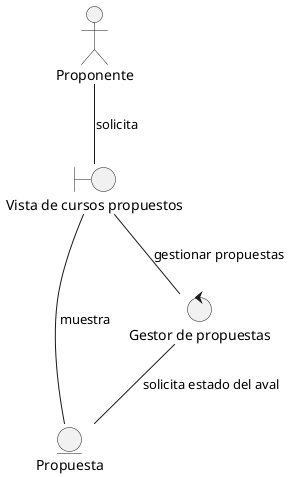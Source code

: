 @startuml DisciplinaDeAnalisisDiagramaDeClaseAnalisisVerCursosPropuestos
actor "Proponente" as actorProponente

entity "Propuesta" as entidadPropuesta

boundary "Vista de cursos propuestos" as vistaCursosPropuestos

control "Gestor de propuestas" as ctrlGestorPropuestas

actorProponente -- vistaCursosPropuestos : solicita
vistaCursosPropuestos -- entidadPropuesta : muestra
vistaCursosPropuestos -- ctrlGestorPropuestas : gestionar propuestas
ctrlGestorPropuestas -- entidadPropuesta : solicita estado del aval

@enduml